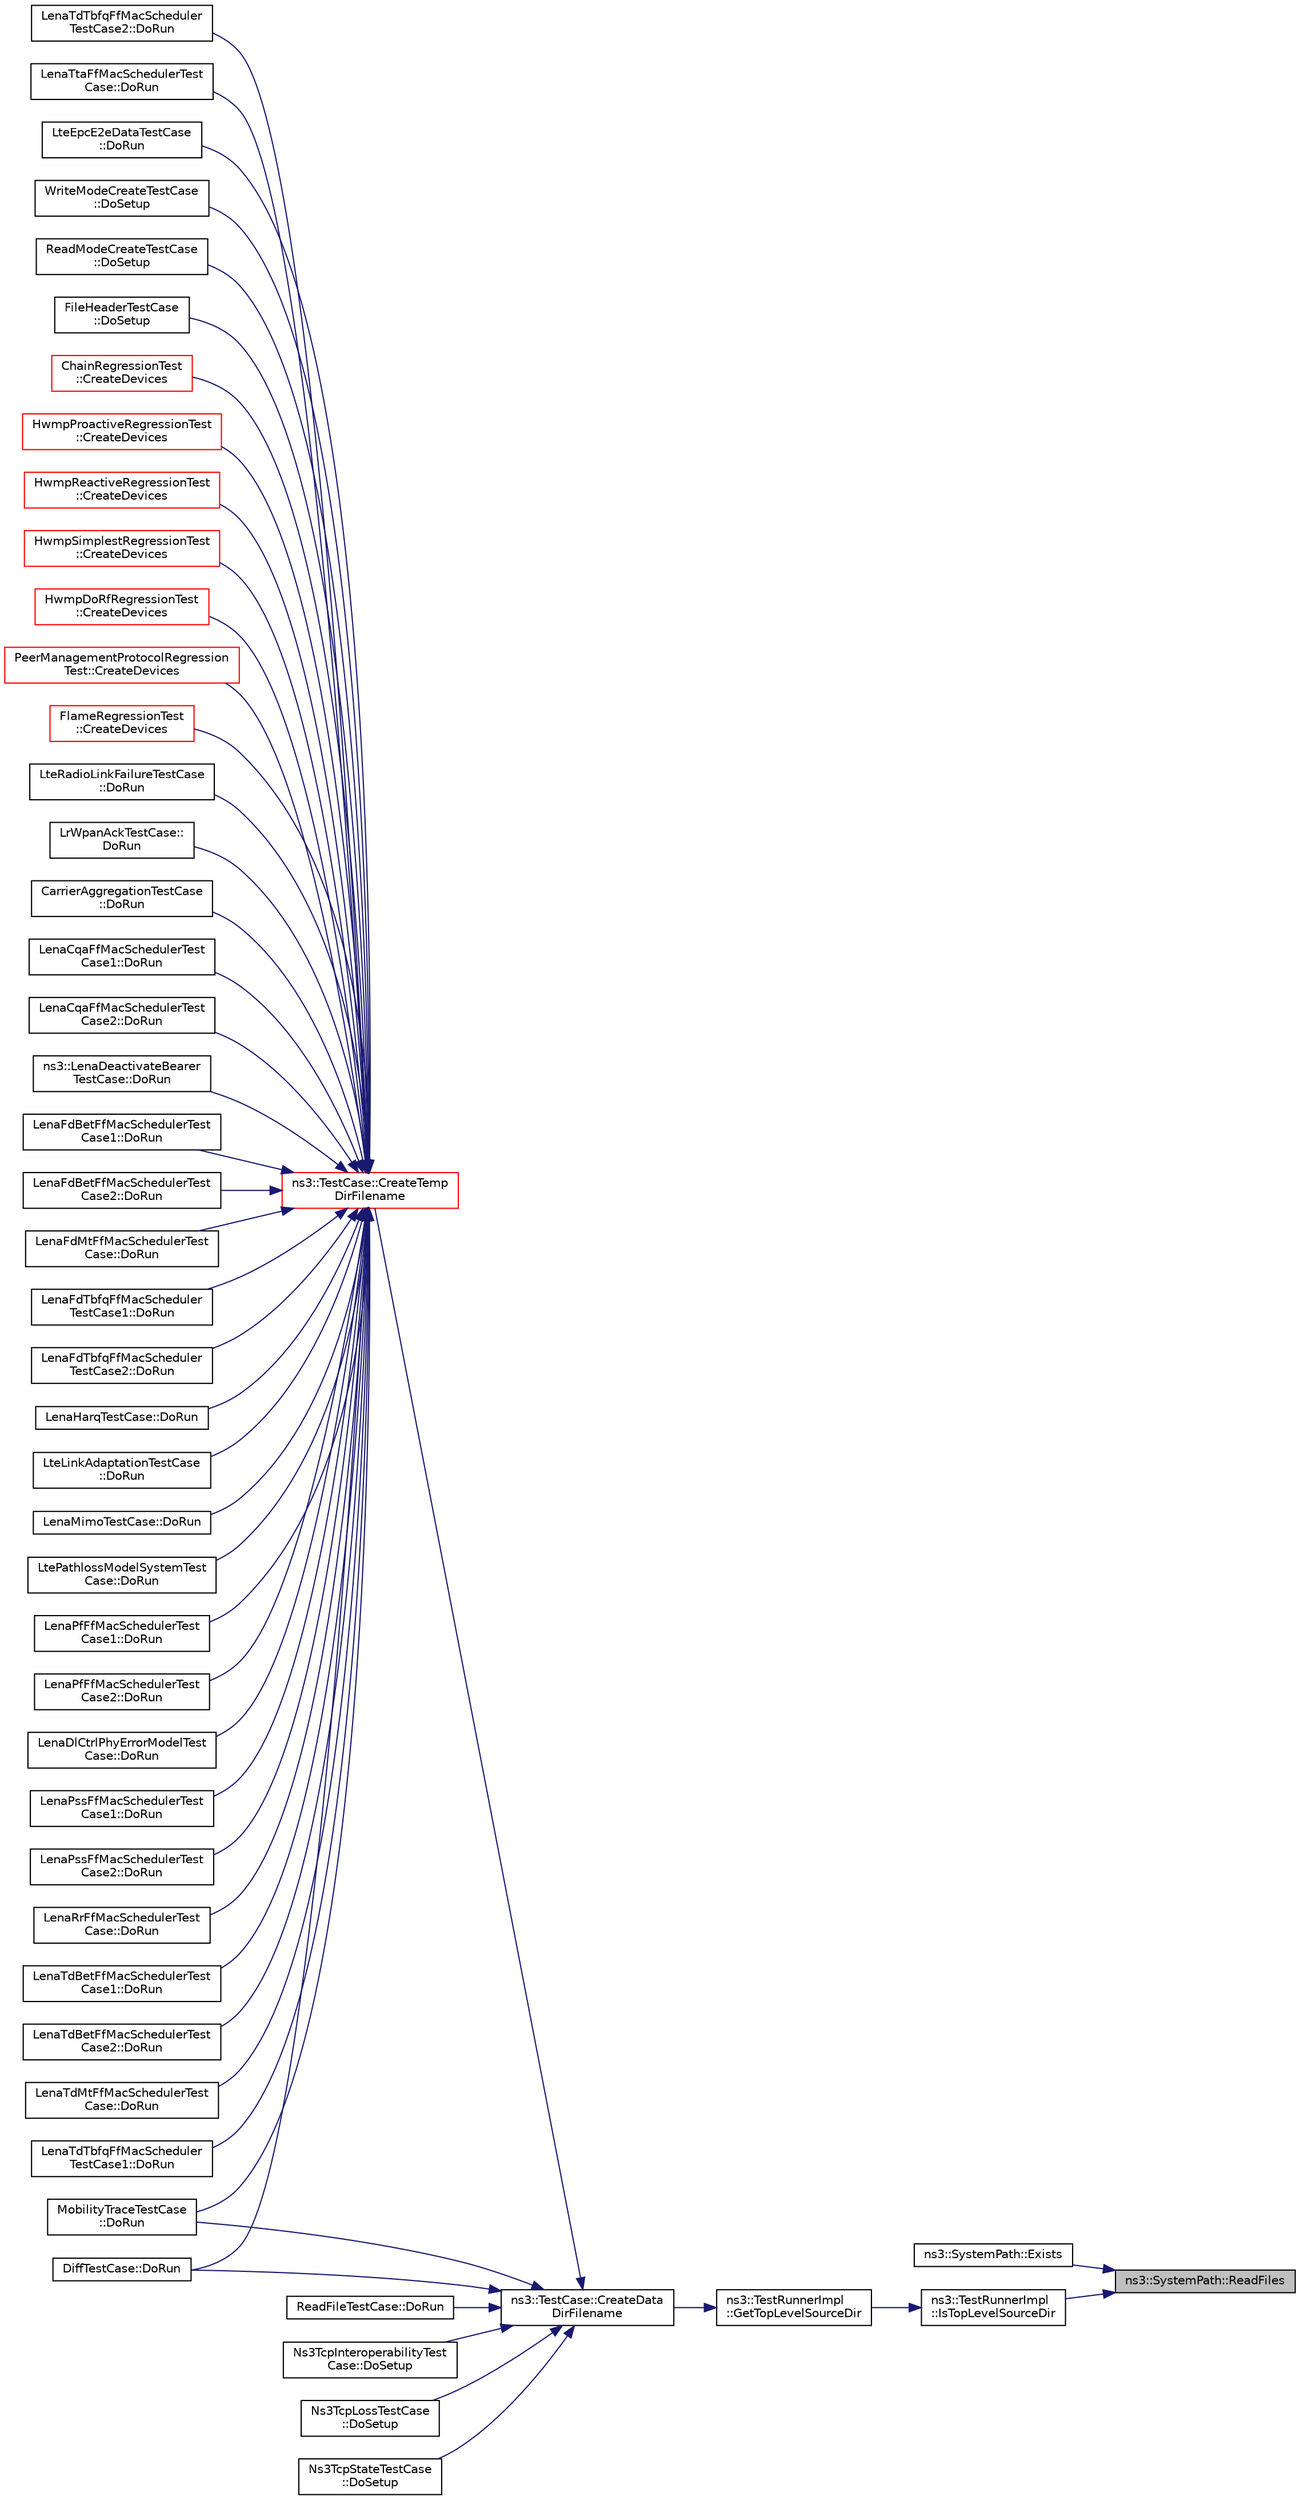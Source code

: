 digraph "ns3::SystemPath::ReadFiles"
{
 // LATEX_PDF_SIZE
  edge [fontname="Helvetica",fontsize="10",labelfontname="Helvetica",labelfontsize="10"];
  node [fontname="Helvetica",fontsize="10",shape=record];
  rankdir="RL";
  Node1 [label="ns3::SystemPath::ReadFiles",height=0.2,width=0.4,color="black", fillcolor="grey75", style="filled", fontcolor="black",tooltip="Get the list of files located in a file system directory."];
  Node1 -> Node2 [dir="back",color="midnightblue",fontsize="10",style="solid",fontname="Helvetica"];
  Node2 [label="ns3::SystemPath::Exists",height=0.2,width=0.4,color="black", fillcolor="white", style="filled",URL="$group__systempath.html#ga3e542e16514f8ee6be2b9f0d47ae02d8",tooltip="Check if a path exists."];
  Node1 -> Node3 [dir="back",color="midnightblue",fontsize="10",style="solid",fontname="Helvetica"];
  Node3 [label="ns3::TestRunnerImpl\l::IsTopLevelSourceDir",height=0.2,width=0.4,color="black", fillcolor="white", style="filled",URL="$classns3_1_1_test_runner_impl.html#a41944636be7045a59481649913fbf829",tooltip="Check if this is the root of the source tree."];
  Node3 -> Node4 [dir="back",color="midnightblue",fontsize="10",style="solid",fontname="Helvetica"];
  Node4 [label="ns3::TestRunnerImpl\l::GetTopLevelSourceDir",height=0.2,width=0.4,color="black", fillcolor="white", style="filled",URL="$classns3_1_1_test_runner_impl.html#affd7b916d0dba744d84a346bab9bbb80",tooltip="Get the path to the root of the source tree."];
  Node4 -> Node5 [dir="back",color="midnightblue",fontsize="10",style="solid",fontname="Helvetica"];
  Node5 [label="ns3::TestCase::CreateData\lDirFilename",height=0.2,width=0.4,color="black", fillcolor="white", style="filled",URL="$classns3_1_1_test_case.html#a3e4d216ff392a43418f26bb3e5b0f16d",tooltip="Construct the full path to a file in the data directory."];
  Node5 -> Node6 [dir="back",color="midnightblue",fontsize="10",style="solid",fontname="Helvetica"];
  Node6 [label="ns3::TestCase::CreateTemp\lDirFilename",height=0.2,width=0.4,color="red", fillcolor="white", style="filled",URL="$classns3_1_1_test_case.html#a8a04695a6fb9ba0f89e28e9523963f88",tooltip="Construct the full path to a file in a temporary directory."];
  Node6 -> Node7 [dir="back",color="midnightblue",fontsize="10",style="solid",fontname="Helvetica"];
  Node7 [label="ChainRegressionTest\l::CreateDevices",height=0.2,width=0.4,color="red", fillcolor="white", style="filled",URL="$class_chain_regression_test.html#ae8b1dd906e3d52a223122c63d236bb19",tooltip="Create devices, install TCP/IP stack and applications."];
  Node6 -> Node9 [dir="back",color="midnightblue",fontsize="10",style="solid",fontname="Helvetica"];
  Node9 [label="HwmpProactiveRegressionTest\l::CreateDevices",height=0.2,width=0.4,color="red", fillcolor="white", style="filled",URL="$class_hwmp_proactive_regression_test.html#a98c6ff2361a7a5065ebf14089edc5bad",tooltip="Create devices function."];
  Node6 -> Node11 [dir="back",color="midnightblue",fontsize="10",style="solid",fontname="Helvetica"];
  Node11 [label="HwmpReactiveRegressionTest\l::CreateDevices",height=0.2,width=0.4,color="red", fillcolor="white", style="filled",URL="$class_hwmp_reactive_regression_test.html#a8b288a6801baae1e65f87de7eb0352a4",tooltip="Create devices function."];
  Node6 -> Node13 [dir="back",color="midnightblue",fontsize="10",style="solid",fontname="Helvetica"];
  Node13 [label="HwmpSimplestRegressionTest\l::CreateDevices",height=0.2,width=0.4,color="red", fillcolor="white", style="filled",URL="$class_hwmp_simplest_regression_test.html#a6866a6d6b0b93241ec0f0c29ef61fd39",tooltip="Create devices function."];
  Node6 -> Node15 [dir="back",color="midnightblue",fontsize="10",style="solid",fontname="Helvetica"];
  Node15 [label="HwmpDoRfRegressionTest\l::CreateDevices",height=0.2,width=0.4,color="red", fillcolor="white", style="filled",URL="$class_hwmp_do_rf_regression_test.html#a55abac18467e059d3c39fa0de53bc436",tooltip="Create devices function."];
  Node6 -> Node17 [dir="back",color="midnightblue",fontsize="10",style="solid",fontname="Helvetica"];
  Node17 [label="PeerManagementProtocolRegression\lTest::CreateDevices",height=0.2,width=0.4,color="red", fillcolor="white", style="filled",URL="$class_peer_management_protocol_regression_test.html#a045b489f508afaecc5b5abb9d3513918",tooltip="Create devices function."];
  Node6 -> Node19 [dir="back",color="midnightblue",fontsize="10",style="solid",fontname="Helvetica"];
  Node19 [label="FlameRegressionTest\l::CreateDevices",height=0.2,width=0.4,color="red", fillcolor="white", style="filled",URL="$class_flame_regression_test.html#aeee4af77af2814f7339f204135cc2733",tooltip="Create devices function."];
  Node6 -> Node21 [dir="back",color="midnightblue",fontsize="10",style="solid",fontname="Helvetica"];
  Node21 [label="LteRadioLinkFailureTestCase\l::DoRun",height=0.2,width=0.4,color="black", fillcolor="white", style="filled",URL="$class_lte_radio_link_failure_test_case.html#ae7e2b1f96fbb5c77477c9b5b5905f347",tooltip="Setup the simulation according to the configuration set by the class constructor, run it,..."];
  Node6 -> Node22 [dir="back",color="midnightblue",fontsize="10",style="solid",fontname="Helvetica"];
  Node22 [label="LrWpanAckTestCase::\lDoRun",height=0.2,width=0.4,color="black", fillcolor="white", style="filled",URL="$class_lr_wpan_ack_test_case.html#a44ec9b782ae2c74d8fa2a25d696833e9",tooltip="Implementation to actually run this TestCase."];
  Node6 -> Node23 [dir="back",color="midnightblue",fontsize="10",style="solid",fontname="Helvetica"];
  Node23 [label="CarrierAggregationTestCase\l::DoRun",height=0.2,width=0.4,color="black", fillcolor="white", style="filled",URL="$class_carrier_aggregation_test_case.html#a20f3e28f3a6dd2919e51e508b78afa59",tooltip="Implementation to actually run this TestCase."];
  Node6 -> Node24 [dir="back",color="midnightblue",fontsize="10",style="solid",fontname="Helvetica"];
  Node24 [label="LenaCqaFfMacSchedulerTest\lCase1::DoRun",height=0.2,width=0.4,color="black", fillcolor="white", style="filled",URL="$class_lena_cqa_ff_mac_scheduler_test_case1.html#a91b3e2ef4ff292dbeda5559ff0eae1e6",tooltip="Implementation to actually run this TestCase."];
  Node6 -> Node25 [dir="back",color="midnightblue",fontsize="10",style="solid",fontname="Helvetica"];
  Node25 [label="LenaCqaFfMacSchedulerTest\lCase2::DoRun",height=0.2,width=0.4,color="black", fillcolor="white", style="filled",URL="$class_lena_cqa_ff_mac_scheduler_test_case2.html#a773e8490a80a3afe50adf54d713d3e4a",tooltip="Implementation to actually run this TestCase."];
  Node6 -> Node26 [dir="back",color="midnightblue",fontsize="10",style="solid",fontname="Helvetica"];
  Node26 [label="ns3::LenaDeactivateBearer\lTestCase::DoRun",height=0.2,width=0.4,color="black", fillcolor="white", style="filled",URL="$classns3_1_1_lena_deactivate_bearer_test_case.html#a214d777e46f96b701efdfd360871f53f",tooltip="Implementation to actually run this TestCase."];
  Node6 -> Node27 [dir="back",color="midnightblue",fontsize="10",style="solid",fontname="Helvetica"];
  Node27 [label="LenaFdBetFfMacSchedulerTest\lCase1::DoRun",height=0.2,width=0.4,color="black", fillcolor="white", style="filled",URL="$class_lena_fd_bet_ff_mac_scheduler_test_case1.html#a21b7a9f396adcc1ab24ddefc919345f2",tooltip="Implementation to actually run this TestCase."];
  Node6 -> Node28 [dir="back",color="midnightblue",fontsize="10",style="solid",fontname="Helvetica"];
  Node28 [label="LenaFdBetFfMacSchedulerTest\lCase2::DoRun",height=0.2,width=0.4,color="black", fillcolor="white", style="filled",URL="$class_lena_fd_bet_ff_mac_scheduler_test_case2.html#a51c587a50f2087be7c3950f4d2d82852",tooltip="Implementation to actually run this TestCase."];
  Node6 -> Node29 [dir="back",color="midnightblue",fontsize="10",style="solid",fontname="Helvetica"];
  Node29 [label="LenaFdMtFfMacSchedulerTest\lCase::DoRun",height=0.2,width=0.4,color="black", fillcolor="white", style="filled",URL="$class_lena_fd_mt_ff_mac_scheduler_test_case.html#a5cfc445b7daa4a02df317b46ee007f1a",tooltip="Implementation to actually run this TestCase."];
  Node6 -> Node30 [dir="back",color="midnightblue",fontsize="10",style="solid",fontname="Helvetica"];
  Node30 [label="LenaFdTbfqFfMacScheduler\lTestCase1::DoRun",height=0.2,width=0.4,color="black", fillcolor="white", style="filled",URL="$class_lena_fd_tbfq_ff_mac_scheduler_test_case1.html#ae0536bf54d4e05fbf3600c1654c14cc0",tooltip="Implementation to actually run this TestCase."];
  Node6 -> Node31 [dir="back",color="midnightblue",fontsize="10",style="solid",fontname="Helvetica"];
  Node31 [label="LenaFdTbfqFfMacScheduler\lTestCase2::DoRun",height=0.2,width=0.4,color="black", fillcolor="white", style="filled",URL="$class_lena_fd_tbfq_ff_mac_scheduler_test_case2.html#a2e43d4f9483463dffa86410a1ce47140",tooltip="Implementation to actually run this TestCase."];
  Node6 -> Node32 [dir="back",color="midnightblue",fontsize="10",style="solid",fontname="Helvetica"];
  Node32 [label="LenaHarqTestCase::DoRun",height=0.2,width=0.4,color="black", fillcolor="white", style="filled",URL="$class_lena_harq_test_case.html#a77a86faca2ff6021e971516d82ea0533",tooltip="Implementation to actually run this TestCase."];
  Node6 -> Node33 [dir="back",color="midnightblue",fontsize="10",style="solid",fontname="Helvetica"];
  Node33 [label="LteLinkAdaptationTestCase\l::DoRun",height=0.2,width=0.4,color="black", fillcolor="white", style="filled",URL="$class_lte_link_adaptation_test_case.html#a2310163be7e860827f18fce7fd100649",tooltip="Implementation to actually run this TestCase."];
  Node6 -> Node34 [dir="back",color="midnightblue",fontsize="10",style="solid",fontname="Helvetica"];
  Node34 [label="LenaMimoTestCase::DoRun",height=0.2,width=0.4,color="black", fillcolor="white", style="filled",URL="$class_lena_mimo_test_case.html#a5479f5cb1621e84f8d28b4779f3e3b7c",tooltip="Implementation to actually run this TestCase."];
  Node6 -> Node35 [dir="back",color="midnightblue",fontsize="10",style="solid",fontname="Helvetica"];
  Node35 [label="LtePathlossModelSystemTest\lCase::DoRun",height=0.2,width=0.4,color="black", fillcolor="white", style="filled",URL="$class_lte_pathloss_model_system_test_case.html#a6cf8d23b5eab69a72e893419bbd13c1b",tooltip="Implementation to actually run this TestCase."];
  Node6 -> Node36 [dir="back",color="midnightblue",fontsize="10",style="solid",fontname="Helvetica"];
  Node36 [label="LenaPfFfMacSchedulerTest\lCase1::DoRun",height=0.2,width=0.4,color="black", fillcolor="white", style="filled",URL="$class_lena_pf_ff_mac_scheduler_test_case1.html#a34e366045d568d5a38bedfeebbf72b79",tooltip="Implementation to actually run this TestCase."];
  Node6 -> Node37 [dir="back",color="midnightblue",fontsize="10",style="solid",fontname="Helvetica"];
  Node37 [label="LenaPfFfMacSchedulerTest\lCase2::DoRun",height=0.2,width=0.4,color="black", fillcolor="white", style="filled",URL="$class_lena_pf_ff_mac_scheduler_test_case2.html#a693c0eff7472d9b3bb12f1f95e46253b",tooltip="Implementation to actually run this TestCase."];
  Node6 -> Node38 [dir="back",color="midnightblue",fontsize="10",style="solid",fontname="Helvetica"];
  Node38 [label="LenaDlCtrlPhyErrorModelTest\lCase::DoRun",height=0.2,width=0.4,color="black", fillcolor="white", style="filled",URL="$class_lena_dl_ctrl_phy_error_model_test_case.html#a1fb7c0a2adfe1083d7e0883b866b0954",tooltip="Implementation to actually run this TestCase."];
  Node6 -> Node39 [dir="back",color="midnightblue",fontsize="10",style="solid",fontname="Helvetica"];
  Node39 [label="LenaPssFfMacSchedulerTest\lCase1::DoRun",height=0.2,width=0.4,color="black", fillcolor="white", style="filled",URL="$class_lena_pss_ff_mac_scheduler_test_case1.html#a82b48ffdd476a2c0b5b111aaa2702fc9",tooltip="Implementation to actually run this TestCase."];
  Node6 -> Node40 [dir="back",color="midnightblue",fontsize="10",style="solid",fontname="Helvetica"];
  Node40 [label="LenaPssFfMacSchedulerTest\lCase2::DoRun",height=0.2,width=0.4,color="black", fillcolor="white", style="filled",URL="$class_lena_pss_ff_mac_scheduler_test_case2.html#aff2e955c075aacd1f05d38b81ace0c3a",tooltip="Implementation to actually run this TestCase."];
  Node6 -> Node41 [dir="back",color="midnightblue",fontsize="10",style="solid",fontname="Helvetica"];
  Node41 [label="LenaRrFfMacSchedulerTest\lCase::DoRun",height=0.2,width=0.4,color="black", fillcolor="white", style="filled",URL="$class_lena_rr_ff_mac_scheduler_test_case.html#a1e221eff047ec55f7f1d36daab1f1d91",tooltip="Implementation to actually run this TestCase."];
  Node6 -> Node42 [dir="back",color="midnightblue",fontsize="10",style="solid",fontname="Helvetica"];
  Node42 [label="LenaTdBetFfMacSchedulerTest\lCase1::DoRun",height=0.2,width=0.4,color="black", fillcolor="white", style="filled",URL="$class_lena_td_bet_ff_mac_scheduler_test_case1.html#a7d559a1158bc847fbf816ed856b7b8eb",tooltip="Implementation to actually run this TestCase."];
  Node6 -> Node43 [dir="back",color="midnightblue",fontsize="10",style="solid",fontname="Helvetica"];
  Node43 [label="LenaTdBetFfMacSchedulerTest\lCase2::DoRun",height=0.2,width=0.4,color="black", fillcolor="white", style="filled",URL="$class_lena_td_bet_ff_mac_scheduler_test_case2.html#a57f91550eee3286bec279c76f9ab8a19",tooltip="Implementation to actually run this TestCase."];
  Node6 -> Node44 [dir="back",color="midnightblue",fontsize="10",style="solid",fontname="Helvetica"];
  Node44 [label="LenaTdMtFfMacSchedulerTest\lCase::DoRun",height=0.2,width=0.4,color="black", fillcolor="white", style="filled",URL="$class_lena_td_mt_ff_mac_scheduler_test_case.html#a58d638cd7e72948bb9956cd770eb053f",tooltip="Implementation to actually run this TestCase."];
  Node6 -> Node45 [dir="back",color="midnightblue",fontsize="10",style="solid",fontname="Helvetica"];
  Node45 [label="LenaTdTbfqFfMacScheduler\lTestCase1::DoRun",height=0.2,width=0.4,color="black", fillcolor="white", style="filled",URL="$class_lena_td_tbfq_ff_mac_scheduler_test_case1.html#a7cc404c3537ef82bd8c4d8ebee0af929",tooltip="Implementation to actually run this TestCase."];
  Node6 -> Node46 [dir="back",color="midnightblue",fontsize="10",style="solid",fontname="Helvetica"];
  Node46 [label="LenaTdTbfqFfMacScheduler\lTestCase2::DoRun",height=0.2,width=0.4,color="black", fillcolor="white", style="filled",URL="$class_lena_td_tbfq_ff_mac_scheduler_test_case2.html#a4029c5006bf9136e36d90101934b1db0",tooltip="Implementation to actually run this TestCase."];
  Node6 -> Node47 [dir="back",color="midnightblue",fontsize="10",style="solid",fontname="Helvetica"];
  Node47 [label="LenaTtaFfMacSchedulerTest\lCase::DoRun",height=0.2,width=0.4,color="black", fillcolor="white", style="filled",URL="$class_lena_tta_ff_mac_scheduler_test_case.html#a6c4a3631833e54ea62e6c454e937348a",tooltip="Implementation to actually run this TestCase."];
  Node6 -> Node48 [dir="back",color="midnightblue",fontsize="10",style="solid",fontname="Helvetica"];
  Node48 [label="LteEpcE2eDataTestCase\l::DoRun",height=0.2,width=0.4,color="black", fillcolor="white", style="filled",URL="$class_lte_epc_e2e_data_test_case.html#a7b55bb639cd07d8b68365444a4cea639",tooltip="Implementation to actually run this TestCase."];
  Node6 -> Node49 [dir="back",color="midnightblue",fontsize="10",style="solid",fontname="Helvetica"];
  Node49 [label="MobilityTraceTestCase\l::DoRun",height=0.2,width=0.4,color="black", fillcolor="white", style="filled",URL="$class_mobility_trace_test_case.html#ae30ac31273ee7b04d922588517c14ca8",tooltip="Implementation to actually run this TestCase."];
  Node6 -> Node50 [dir="back",color="midnightblue",fontsize="10",style="solid",fontname="Helvetica"];
  Node50 [label="DiffTestCase::DoRun",height=0.2,width=0.4,color="black", fillcolor="white", style="filled",URL="$class_diff_test_case.html#aa6e6da63a68b54ea86a6172337d1e5a6",tooltip="Implementation to actually run this TestCase."];
  Node6 -> Node51 [dir="back",color="midnightblue",fontsize="10",style="solid",fontname="Helvetica"];
  Node51 [label="WriteModeCreateTestCase\l::DoSetup",height=0.2,width=0.4,color="black", fillcolor="white", style="filled",URL="$class_write_mode_create_test_case.html#a3a3ac08af7de3c751216bad78fa5082e",tooltip="Implementation to do any local setup required for this TestCase."];
  Node6 -> Node52 [dir="back",color="midnightblue",fontsize="10",style="solid",fontname="Helvetica"];
  Node52 [label="ReadModeCreateTestCase\l::DoSetup",height=0.2,width=0.4,color="black", fillcolor="white", style="filled",URL="$class_read_mode_create_test_case.html#a6dd7e9a6a38fd7f1622950f026af16ae",tooltip="Implementation to do any local setup required for this TestCase."];
  Node6 -> Node53 [dir="back",color="midnightblue",fontsize="10",style="solid",fontname="Helvetica"];
  Node53 [label="FileHeaderTestCase\l::DoSetup",height=0.2,width=0.4,color="black", fillcolor="white", style="filled",URL="$class_file_header_test_case.html#ac7487b9a10d955145e0ab0150aace4d2",tooltip="Implementation to do any local setup required for this TestCase."];
  Node5 -> Node49 [dir="back",color="midnightblue",fontsize="10",style="solid",fontname="Helvetica"];
  Node5 -> Node55 [dir="back",color="midnightblue",fontsize="10",style="solid",fontname="Helvetica"];
  Node55 [label="ReadFileTestCase::DoRun",height=0.2,width=0.4,color="black", fillcolor="white", style="filled",URL="$class_read_file_test_case.html#a45c51f52ea608037fd8b5ca3a5353ad9",tooltip="Implementation to actually run this TestCase."];
  Node5 -> Node50 [dir="back",color="midnightblue",fontsize="10",style="solid",fontname="Helvetica"];
  Node5 -> Node56 [dir="back",color="midnightblue",fontsize="10",style="solid",fontname="Helvetica"];
  Node56 [label="Ns3TcpInteroperabilityTest\lCase::DoSetup",height=0.2,width=0.4,color="black", fillcolor="white", style="filled",URL="$class_ns3_tcp_interoperability_test_case.html#af18785722baa5f4826f281efacaabe60",tooltip="Implementation to do any local setup required for this TestCase."];
  Node5 -> Node57 [dir="back",color="midnightblue",fontsize="10",style="solid",fontname="Helvetica"];
  Node57 [label="Ns3TcpLossTestCase\l::DoSetup",height=0.2,width=0.4,color="black", fillcolor="white", style="filled",URL="$class_ns3_tcp_loss_test_case.html#a08237ed89cdb33439db0d70432dc773a",tooltip="Implementation to do any local setup required for this TestCase."];
  Node5 -> Node58 [dir="back",color="midnightblue",fontsize="10",style="solid",fontname="Helvetica"];
  Node58 [label="Ns3TcpStateTestCase\l::DoSetup",height=0.2,width=0.4,color="black", fillcolor="white", style="filled",URL="$class_ns3_tcp_state_test_case.html#ab40bcdfe18d73d1d52edf573894ce112",tooltip="Implementation to do any local setup required for this TestCase."];
}
